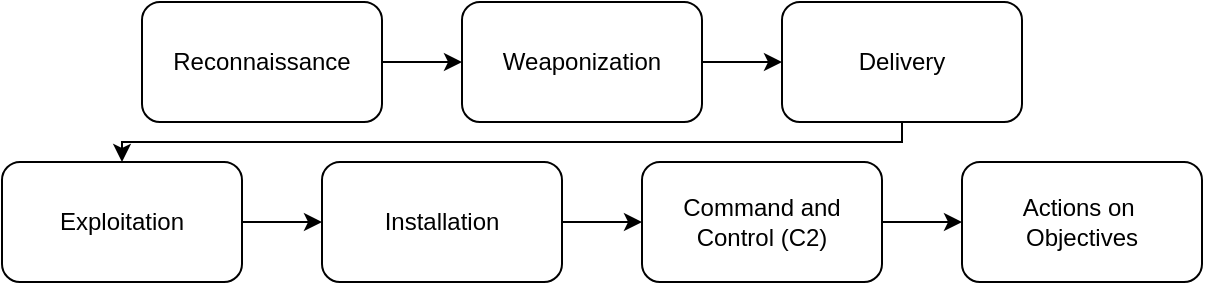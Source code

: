 <mxfile version="10.8.0" type="device"><diagram id="VcdtLKMc_bwlGWEvxfL9" name="Page-1"><mxGraphModel dx="2177" dy="827" grid="1" gridSize="10" guides="1" tooltips="1" connect="1" arrows="1" fold="1" page="1" pageScale="1" pageWidth="850" pageHeight="1100" math="0" shadow="0"><root><mxCell id="0"/><mxCell id="1" parent="0"/><mxCell id="Gwe2b0U0uikdpGaxR8tF-12" value="" style="edgeStyle=orthogonalEdgeStyle;rounded=0;orthogonalLoop=1;jettySize=auto;html=1;" edge="1" parent="1" source="Gwe2b0U0uikdpGaxR8tF-1" target="Gwe2b0U0uikdpGaxR8tF-11"><mxGeometry relative="1" as="geometry"/></mxCell><mxCell id="Gwe2b0U0uikdpGaxR8tF-1" value="Reconnaissance" style="rounded=1;whiteSpace=wrap;html=1;" vertex="1" parent="1"><mxGeometry x="40" y="200" width="120" height="60" as="geometry"/></mxCell><mxCell id="Gwe2b0U0uikdpGaxR8tF-3" value="Actions on&amp;nbsp; Objectives" style="rounded=1;whiteSpace=wrap;html=1;" vertex="1" parent="1"><mxGeometry x="450" y="280" width="120" height="60" as="geometry"/></mxCell><mxCell id="Gwe2b0U0uikdpGaxR8tF-17" value="" style="edgeStyle=orthogonalEdgeStyle;rounded=0;orthogonalLoop=1;jettySize=auto;html=1;" edge="1" parent="1" source="Gwe2b0U0uikdpGaxR8tF-7" target="Gwe2b0U0uikdpGaxR8tF-3"><mxGeometry relative="1" as="geometry"/></mxCell><mxCell id="Gwe2b0U0uikdpGaxR8tF-7" value="Command and Control (C2)" style="rounded=1;whiteSpace=wrap;html=1;" vertex="1" parent="1"><mxGeometry x="290" y="280" width="120" height="60" as="geometry"/></mxCell><mxCell id="Gwe2b0U0uikdpGaxR8tF-16" value="" style="edgeStyle=orthogonalEdgeStyle;rounded=0;orthogonalLoop=1;jettySize=auto;html=1;" edge="1" parent="1" source="Gwe2b0U0uikdpGaxR8tF-8" target="Gwe2b0U0uikdpGaxR8tF-7"><mxGeometry relative="1" as="geometry"/></mxCell><mxCell id="Gwe2b0U0uikdpGaxR8tF-8" value="Installation" style="rounded=1;whiteSpace=wrap;html=1;" vertex="1" parent="1"><mxGeometry x="130" y="280" width="120" height="60" as="geometry"/></mxCell><mxCell id="Gwe2b0U0uikdpGaxR8tF-15" value="" style="edgeStyle=orthogonalEdgeStyle;rounded=0;orthogonalLoop=1;jettySize=auto;html=1;" edge="1" parent="1" source="Gwe2b0U0uikdpGaxR8tF-9" target="Gwe2b0U0uikdpGaxR8tF-8"><mxGeometry relative="1" as="geometry"/></mxCell><mxCell id="Gwe2b0U0uikdpGaxR8tF-9" value="Exploitation" style="rounded=1;whiteSpace=wrap;html=1;" vertex="1" parent="1"><mxGeometry x="-30" y="280" width="120" height="60" as="geometry"/></mxCell><mxCell id="Gwe2b0U0uikdpGaxR8tF-14" value="" style="edgeStyle=orthogonalEdgeStyle;rounded=0;orthogonalLoop=1;jettySize=auto;html=1;" edge="1" parent="1" source="Gwe2b0U0uikdpGaxR8tF-10" target="Gwe2b0U0uikdpGaxR8tF-9"><mxGeometry relative="1" as="geometry"><Array as="points"><mxPoint x="420" y="270"/><mxPoint x="30" y="270"/></Array></mxGeometry></mxCell><mxCell id="Gwe2b0U0uikdpGaxR8tF-10" value="Delivery" style="rounded=1;whiteSpace=wrap;html=1;" vertex="1" parent="1"><mxGeometry x="360" y="200" width="120" height="60" as="geometry"/></mxCell><mxCell id="Gwe2b0U0uikdpGaxR8tF-13" value="" style="edgeStyle=orthogonalEdgeStyle;rounded=0;orthogonalLoop=1;jettySize=auto;html=1;" edge="1" parent="1" source="Gwe2b0U0uikdpGaxR8tF-11" target="Gwe2b0U0uikdpGaxR8tF-10"><mxGeometry relative="1" as="geometry"/></mxCell><mxCell id="Gwe2b0U0uikdpGaxR8tF-11" value="Weaponization" style="rounded=1;whiteSpace=wrap;html=1;" vertex="1" parent="1"><mxGeometry x="200" y="200" width="120" height="60" as="geometry"/></mxCell></root></mxGraphModel></diagram></mxfile>